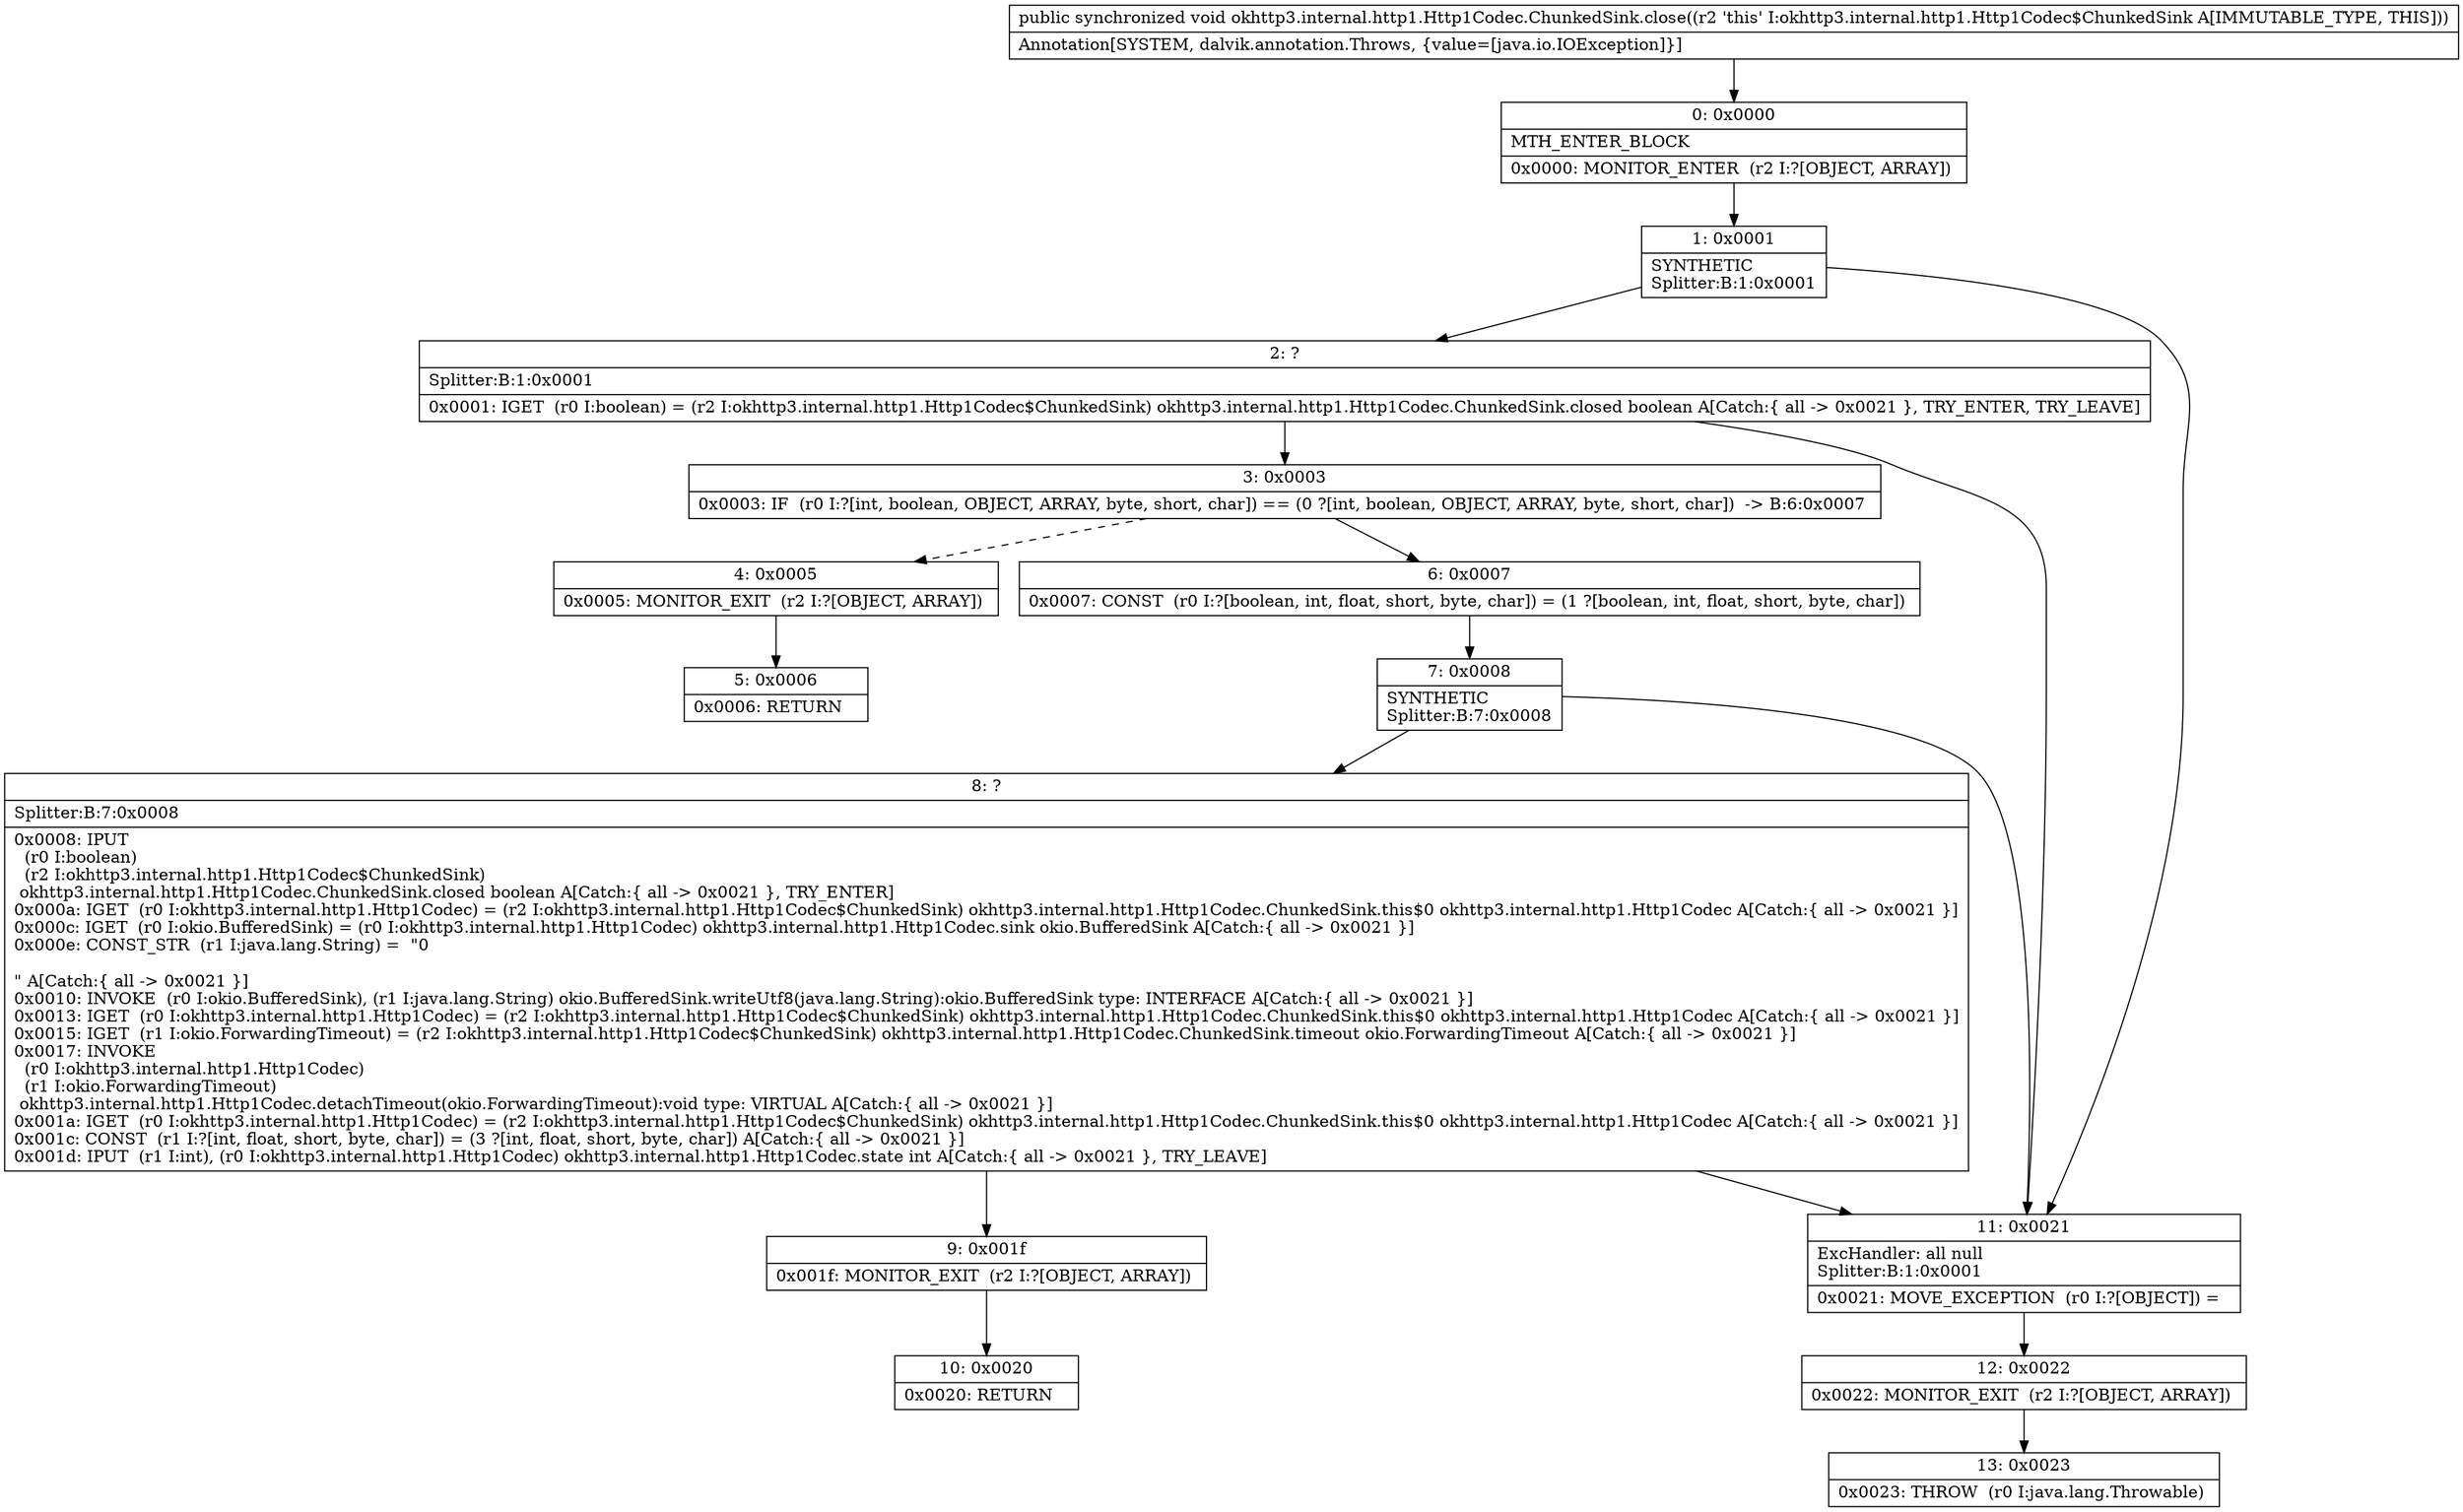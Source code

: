 digraph "CFG forokhttp3.internal.http1.Http1Codec.ChunkedSink.close()V" {
Node_0 [shape=record,label="{0\:\ 0x0000|MTH_ENTER_BLOCK\l|0x0000: MONITOR_ENTER  (r2 I:?[OBJECT, ARRAY]) \l}"];
Node_1 [shape=record,label="{1\:\ 0x0001|SYNTHETIC\lSplitter:B:1:0x0001\l}"];
Node_2 [shape=record,label="{2\:\ ?|Splitter:B:1:0x0001\l|0x0001: IGET  (r0 I:boolean) = (r2 I:okhttp3.internal.http1.Http1Codec$ChunkedSink) okhttp3.internal.http1.Http1Codec.ChunkedSink.closed boolean A[Catch:\{ all \-\> 0x0021 \}, TRY_ENTER, TRY_LEAVE]\l}"];
Node_3 [shape=record,label="{3\:\ 0x0003|0x0003: IF  (r0 I:?[int, boolean, OBJECT, ARRAY, byte, short, char]) == (0 ?[int, boolean, OBJECT, ARRAY, byte, short, char])  \-\> B:6:0x0007 \l}"];
Node_4 [shape=record,label="{4\:\ 0x0005|0x0005: MONITOR_EXIT  (r2 I:?[OBJECT, ARRAY]) \l}"];
Node_5 [shape=record,label="{5\:\ 0x0006|0x0006: RETURN   \l}"];
Node_6 [shape=record,label="{6\:\ 0x0007|0x0007: CONST  (r0 I:?[boolean, int, float, short, byte, char]) = (1 ?[boolean, int, float, short, byte, char]) \l}"];
Node_7 [shape=record,label="{7\:\ 0x0008|SYNTHETIC\lSplitter:B:7:0x0008\l}"];
Node_8 [shape=record,label="{8\:\ ?|Splitter:B:7:0x0008\l|0x0008: IPUT  \l  (r0 I:boolean)\l  (r2 I:okhttp3.internal.http1.Http1Codec$ChunkedSink)\l okhttp3.internal.http1.Http1Codec.ChunkedSink.closed boolean A[Catch:\{ all \-\> 0x0021 \}, TRY_ENTER]\l0x000a: IGET  (r0 I:okhttp3.internal.http1.Http1Codec) = (r2 I:okhttp3.internal.http1.Http1Codec$ChunkedSink) okhttp3.internal.http1.Http1Codec.ChunkedSink.this$0 okhttp3.internal.http1.Http1Codec A[Catch:\{ all \-\> 0x0021 \}]\l0x000c: IGET  (r0 I:okio.BufferedSink) = (r0 I:okhttp3.internal.http1.Http1Codec) okhttp3.internal.http1.Http1Codec.sink okio.BufferedSink A[Catch:\{ all \-\> 0x0021 \}]\l0x000e: CONST_STR  (r1 I:java.lang.String) =  \"0\l\l\" A[Catch:\{ all \-\> 0x0021 \}]\l0x0010: INVOKE  (r0 I:okio.BufferedSink), (r1 I:java.lang.String) okio.BufferedSink.writeUtf8(java.lang.String):okio.BufferedSink type: INTERFACE A[Catch:\{ all \-\> 0x0021 \}]\l0x0013: IGET  (r0 I:okhttp3.internal.http1.Http1Codec) = (r2 I:okhttp3.internal.http1.Http1Codec$ChunkedSink) okhttp3.internal.http1.Http1Codec.ChunkedSink.this$0 okhttp3.internal.http1.Http1Codec A[Catch:\{ all \-\> 0x0021 \}]\l0x0015: IGET  (r1 I:okio.ForwardingTimeout) = (r2 I:okhttp3.internal.http1.Http1Codec$ChunkedSink) okhttp3.internal.http1.Http1Codec.ChunkedSink.timeout okio.ForwardingTimeout A[Catch:\{ all \-\> 0x0021 \}]\l0x0017: INVOKE  \l  (r0 I:okhttp3.internal.http1.Http1Codec)\l  (r1 I:okio.ForwardingTimeout)\l okhttp3.internal.http1.Http1Codec.detachTimeout(okio.ForwardingTimeout):void type: VIRTUAL A[Catch:\{ all \-\> 0x0021 \}]\l0x001a: IGET  (r0 I:okhttp3.internal.http1.Http1Codec) = (r2 I:okhttp3.internal.http1.Http1Codec$ChunkedSink) okhttp3.internal.http1.Http1Codec.ChunkedSink.this$0 okhttp3.internal.http1.Http1Codec A[Catch:\{ all \-\> 0x0021 \}]\l0x001c: CONST  (r1 I:?[int, float, short, byte, char]) = (3 ?[int, float, short, byte, char]) A[Catch:\{ all \-\> 0x0021 \}]\l0x001d: IPUT  (r1 I:int), (r0 I:okhttp3.internal.http1.Http1Codec) okhttp3.internal.http1.Http1Codec.state int A[Catch:\{ all \-\> 0x0021 \}, TRY_LEAVE]\l}"];
Node_9 [shape=record,label="{9\:\ 0x001f|0x001f: MONITOR_EXIT  (r2 I:?[OBJECT, ARRAY]) \l}"];
Node_10 [shape=record,label="{10\:\ 0x0020|0x0020: RETURN   \l}"];
Node_11 [shape=record,label="{11\:\ 0x0021|ExcHandler: all null\lSplitter:B:1:0x0001\l|0x0021: MOVE_EXCEPTION  (r0 I:?[OBJECT]) =  \l}"];
Node_12 [shape=record,label="{12\:\ 0x0022|0x0022: MONITOR_EXIT  (r2 I:?[OBJECT, ARRAY]) \l}"];
Node_13 [shape=record,label="{13\:\ 0x0023|0x0023: THROW  (r0 I:java.lang.Throwable) \l}"];
MethodNode[shape=record,label="{public synchronized void okhttp3.internal.http1.Http1Codec.ChunkedSink.close((r2 'this' I:okhttp3.internal.http1.Http1Codec$ChunkedSink A[IMMUTABLE_TYPE, THIS]))  | Annotation[SYSTEM, dalvik.annotation.Throws, \{value=[java.io.IOException]\}]\l}"];
MethodNode -> Node_0;
Node_0 -> Node_1;
Node_1 -> Node_2;
Node_1 -> Node_11;
Node_2 -> Node_3;
Node_2 -> Node_11;
Node_3 -> Node_4[style=dashed];
Node_3 -> Node_6;
Node_4 -> Node_5;
Node_6 -> Node_7;
Node_7 -> Node_8;
Node_7 -> Node_11;
Node_8 -> Node_9;
Node_8 -> Node_11;
Node_9 -> Node_10;
Node_11 -> Node_12;
Node_12 -> Node_13;
}

